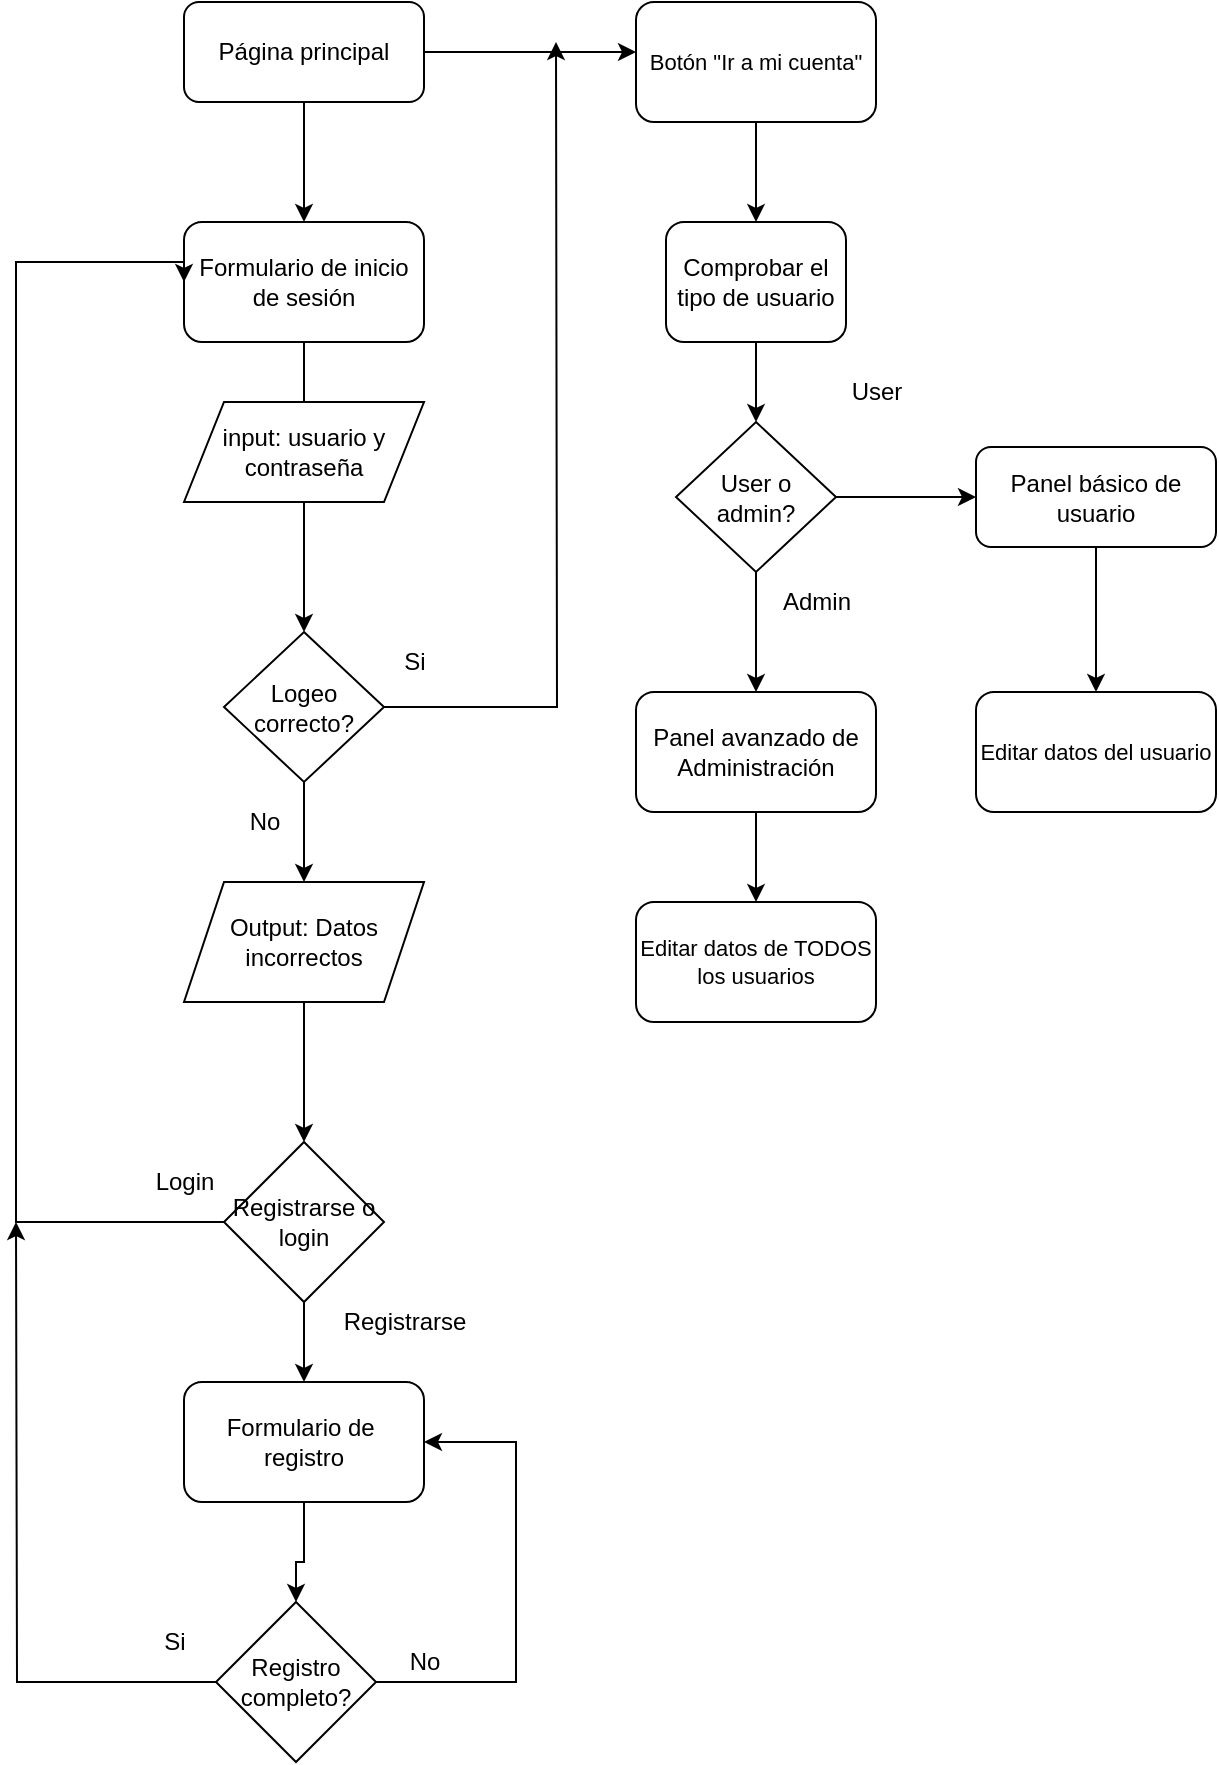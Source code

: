 <mxfile version="20.8.16" type="device"><diagram id="C5RBs43oDa-KdzZeNtuy" name="Page-1"><mxGraphModel dx="1674" dy="756" grid="1" gridSize="10" guides="1" tooltips="1" connect="1" arrows="1" fold="1" page="1" pageScale="1" pageWidth="827" pageHeight="1169" math="0" shadow="0"><root><mxCell id="WIyWlLk6GJQsqaUBKTNV-0"/><mxCell id="WIyWlLk6GJQsqaUBKTNV-1" parent="WIyWlLk6GJQsqaUBKTNV-0"/><mxCell id="cd-6LeoTyuYBR-sNcE9f-2" value="" style="edgeStyle=orthogonalEdgeStyle;rounded=0;orthogonalLoop=1;jettySize=auto;html=1;" parent="WIyWlLk6GJQsqaUBKTNV-1" source="cd-6LeoTyuYBR-sNcE9f-0" target="cd-6LeoTyuYBR-sNcE9f-1" edge="1"><mxGeometry relative="1" as="geometry"/></mxCell><mxCell id="vFF8hNo_dbuCOTGZSvKU-0" style="edgeStyle=orthogonalEdgeStyle;rounded=0;orthogonalLoop=1;jettySize=auto;html=1;exitX=1;exitY=0.5;exitDx=0;exitDy=0;" edge="1" parent="WIyWlLk6GJQsqaUBKTNV-1" source="cd-6LeoTyuYBR-sNcE9f-0"><mxGeometry relative="1" as="geometry"><mxPoint x="510" y="35" as="targetPoint"/></mxGeometry></mxCell><mxCell id="cd-6LeoTyuYBR-sNcE9f-0" value="Página principal" style="rounded=1;whiteSpace=wrap;html=1;" parent="WIyWlLk6GJQsqaUBKTNV-1" vertex="1"><mxGeometry x="284" y="10" width="120" height="50" as="geometry"/></mxCell><mxCell id="cd-6LeoTyuYBR-sNcE9f-4" value="" style="edgeStyle=orthogonalEdgeStyle;rounded=0;orthogonalLoop=1;jettySize=auto;html=1;" parent="WIyWlLk6GJQsqaUBKTNV-1" source="cd-6LeoTyuYBR-sNcE9f-1" edge="1"><mxGeometry relative="1" as="geometry"><mxPoint x="344" y="230" as="targetPoint"/></mxGeometry></mxCell><mxCell id="cd-6LeoTyuYBR-sNcE9f-1" value="Formulario de inicio de sesión" style="whiteSpace=wrap;html=1;rounded=1;" parent="WIyWlLk6GJQsqaUBKTNV-1" vertex="1"><mxGeometry x="284" y="120" width="120" height="60" as="geometry"/></mxCell><mxCell id="cd-6LeoTyuYBR-sNcE9f-8" value="" style="edgeStyle=orthogonalEdgeStyle;rounded=0;orthogonalLoop=1;jettySize=auto;html=1;" parent="WIyWlLk6GJQsqaUBKTNV-1" source="cd-6LeoTyuYBR-sNcE9f-5" target="cd-6LeoTyuYBR-sNcE9f-7" edge="1"><mxGeometry relative="1" as="geometry"/></mxCell><mxCell id="cd-6LeoTyuYBR-sNcE9f-5" value="input: usuario y contraseña" style="shape=parallelogram;perimeter=parallelogramPerimeter;whiteSpace=wrap;html=1;fixedSize=1;" parent="WIyWlLk6GJQsqaUBKTNV-1" vertex="1"><mxGeometry x="284" y="210" width="120" height="50" as="geometry"/></mxCell><mxCell id="vFF8hNo_dbuCOTGZSvKU-1" style="edgeStyle=orthogonalEdgeStyle;rounded=0;orthogonalLoop=1;jettySize=auto;html=1;exitX=1;exitY=0.5;exitDx=0;exitDy=0;" edge="1" parent="WIyWlLk6GJQsqaUBKTNV-1" source="cd-6LeoTyuYBR-sNcE9f-7"><mxGeometry relative="1" as="geometry"><mxPoint x="470" y="30" as="targetPoint"/></mxGeometry></mxCell><mxCell id="cd-6LeoTyuYBR-sNcE9f-7" value="Logeo correcto?" style="rhombus;whiteSpace=wrap;html=1;" parent="WIyWlLk6GJQsqaUBKTNV-1" vertex="1"><mxGeometry x="304" y="325" width="80" height="75" as="geometry"/></mxCell><mxCell id="cd-6LeoTyuYBR-sNcE9f-9" value="Si" style="text;html=1;align=center;verticalAlign=middle;resizable=0;points=[];autosize=1;strokeColor=none;fillColor=none;" parent="WIyWlLk6GJQsqaUBKTNV-1" vertex="1"><mxGeometry x="384" y="325" width="30" height="30" as="geometry"/></mxCell><mxCell id="cd-6LeoTyuYBR-sNcE9f-10" value="No" style="text;html=1;align=center;verticalAlign=middle;resizable=0;points=[];autosize=1;strokeColor=none;fillColor=none;" parent="WIyWlLk6GJQsqaUBKTNV-1" vertex="1"><mxGeometry x="304" y="405" width="40" height="30" as="geometry"/></mxCell><mxCell id="cd-6LeoTyuYBR-sNcE9f-18" value="" style="edgeStyle=orthogonalEdgeStyle;rounded=0;orthogonalLoop=1;jettySize=auto;html=1;" parent="WIyWlLk6GJQsqaUBKTNV-1" source="cd-6LeoTyuYBR-sNcE9f-11" target="cd-6LeoTyuYBR-sNcE9f-17" edge="1"><mxGeometry relative="1" as="geometry"/></mxCell><mxCell id="cd-6LeoTyuYBR-sNcE9f-11" value="Output: Datos incorrectos" style="shape=parallelogram;perimeter=parallelogramPerimeter;whiteSpace=wrap;html=1;fixedSize=1;" parent="WIyWlLk6GJQsqaUBKTNV-1" vertex="1"><mxGeometry x="284" y="450" width="120" height="60" as="geometry"/></mxCell><mxCell id="cd-6LeoTyuYBR-sNcE9f-16" value="" style="endArrow=classic;html=1;rounded=0;" parent="WIyWlLk6GJQsqaUBKTNV-1" edge="1"><mxGeometry width="50" height="50" relative="1" as="geometry"><mxPoint x="344" y="400" as="sourcePoint"/><mxPoint x="344" y="450" as="targetPoint"/><Array as="points"><mxPoint x="344" y="420"/></Array></mxGeometry></mxCell><mxCell id="cd-6LeoTyuYBR-sNcE9f-19" style="edgeStyle=orthogonalEdgeStyle;rounded=0;orthogonalLoop=1;jettySize=auto;html=1;exitX=0;exitY=0.5;exitDx=0;exitDy=0;entryX=0;entryY=0.5;entryDx=0;entryDy=0;" parent="WIyWlLk6GJQsqaUBKTNV-1" source="cd-6LeoTyuYBR-sNcE9f-17" target="cd-6LeoTyuYBR-sNcE9f-1" edge="1"><mxGeometry relative="1" as="geometry"><Array as="points"><mxPoint x="200" y="620"/><mxPoint x="200" y="140"/><mxPoint x="284" y="140"/></Array></mxGeometry></mxCell><mxCell id="cd-6LeoTyuYBR-sNcE9f-24" style="edgeStyle=orthogonalEdgeStyle;rounded=0;orthogonalLoop=1;jettySize=auto;html=1;exitX=0.5;exitY=1;exitDx=0;exitDy=0;" parent="WIyWlLk6GJQsqaUBKTNV-1" source="cd-6LeoTyuYBR-sNcE9f-17" target="cd-6LeoTyuYBR-sNcE9f-22" edge="1"><mxGeometry relative="1" as="geometry"/></mxCell><mxCell id="cd-6LeoTyuYBR-sNcE9f-17" value="Registrarse o login" style="rhombus;whiteSpace=wrap;html=1;" parent="WIyWlLk6GJQsqaUBKTNV-1" vertex="1"><mxGeometry x="304" y="580" width="80" height="80" as="geometry"/></mxCell><mxCell id="cd-6LeoTyuYBR-sNcE9f-20" value="Login" style="text;html=1;align=center;verticalAlign=middle;resizable=0;points=[];autosize=1;strokeColor=none;fillColor=none;" parent="WIyWlLk6GJQsqaUBKTNV-1" vertex="1"><mxGeometry x="259" y="585" width="50" height="30" as="geometry"/></mxCell><mxCell id="cd-6LeoTyuYBR-sNcE9f-21" value="Registrarse" style="text;html=1;align=center;verticalAlign=middle;resizable=0;points=[];autosize=1;strokeColor=none;fillColor=none;" parent="WIyWlLk6GJQsqaUBKTNV-1" vertex="1"><mxGeometry x="354" y="655" width="80" height="30" as="geometry"/></mxCell><mxCell id="cd-6LeoTyuYBR-sNcE9f-26" style="edgeStyle=orthogonalEdgeStyle;rounded=0;orthogonalLoop=1;jettySize=auto;html=1;exitX=0.5;exitY=1;exitDx=0;exitDy=0;entryX=0.5;entryY=0;entryDx=0;entryDy=0;" parent="WIyWlLk6GJQsqaUBKTNV-1" source="cd-6LeoTyuYBR-sNcE9f-22" target="cd-6LeoTyuYBR-sNcE9f-25" edge="1"><mxGeometry relative="1" as="geometry"><Array as="points"><mxPoint x="344" y="790"/><mxPoint x="340" y="790"/></Array></mxGeometry></mxCell><mxCell id="cd-6LeoTyuYBR-sNcE9f-22" value="Formulario de&amp;nbsp; registro" style="whiteSpace=wrap;html=1;rounded=1;" parent="WIyWlLk6GJQsqaUBKTNV-1" vertex="1"><mxGeometry x="284" y="700" width="120" height="60" as="geometry"/></mxCell><mxCell id="cd-6LeoTyuYBR-sNcE9f-29" style="edgeStyle=orthogonalEdgeStyle;rounded=0;orthogonalLoop=1;jettySize=auto;html=1;exitX=1;exitY=0.5;exitDx=0;exitDy=0;entryX=1;entryY=0.5;entryDx=0;entryDy=0;" parent="WIyWlLk6GJQsqaUBKTNV-1" source="cd-6LeoTyuYBR-sNcE9f-25" target="cd-6LeoTyuYBR-sNcE9f-22" edge="1"><mxGeometry relative="1" as="geometry"><Array as="points"><mxPoint x="450" y="850"/><mxPoint x="450" y="730"/></Array></mxGeometry></mxCell><mxCell id="cd-6LeoTyuYBR-sNcE9f-30" style="edgeStyle=orthogonalEdgeStyle;rounded=0;orthogonalLoop=1;jettySize=auto;html=1;exitX=0;exitY=0.5;exitDx=0;exitDy=0;" parent="WIyWlLk6GJQsqaUBKTNV-1" source="cd-6LeoTyuYBR-sNcE9f-25" edge="1"><mxGeometry relative="1" as="geometry"><mxPoint x="200" y="620" as="targetPoint"/></mxGeometry></mxCell><mxCell id="cd-6LeoTyuYBR-sNcE9f-25" value="Registro completo?" style="rhombus;whiteSpace=wrap;html=1;" parent="WIyWlLk6GJQsqaUBKTNV-1" vertex="1"><mxGeometry x="300" y="810" width="80" height="80" as="geometry"/></mxCell><mxCell id="cd-6LeoTyuYBR-sNcE9f-27" value="Si" style="text;html=1;align=center;verticalAlign=middle;resizable=0;points=[];autosize=1;strokeColor=none;fillColor=none;" parent="WIyWlLk6GJQsqaUBKTNV-1" vertex="1"><mxGeometry x="264" y="815" width="30" height="30" as="geometry"/></mxCell><mxCell id="cd-6LeoTyuYBR-sNcE9f-28" value="No" style="text;html=1;align=center;verticalAlign=middle;resizable=0;points=[];autosize=1;strokeColor=none;fillColor=none;" parent="WIyWlLk6GJQsqaUBKTNV-1" vertex="1"><mxGeometry x="384" y="825" width="40" height="30" as="geometry"/></mxCell><mxCell id="vFF8hNo_dbuCOTGZSvKU-8" style="edgeStyle=orthogonalEdgeStyle;rounded=0;orthogonalLoop=1;jettySize=auto;html=1;exitX=0.5;exitY=1;exitDx=0;exitDy=0;entryX=0.5;entryY=0;entryDx=0;entryDy=0;" edge="1" parent="WIyWlLk6GJQsqaUBKTNV-1" source="cd-6LeoTyuYBR-sNcE9f-32" target="vFF8hNo_dbuCOTGZSvKU-4"><mxGeometry relative="1" as="geometry"/></mxCell><mxCell id="cd-6LeoTyuYBR-sNcE9f-32" value="Comprobar el tipo de usuario" style="rounded=1;whiteSpace=wrap;html=1;" parent="WIyWlLk6GJQsqaUBKTNV-1" vertex="1"><mxGeometry x="525" y="120" width="90" height="60" as="geometry"/></mxCell><mxCell id="cd-6LeoTyuYBR-sNcE9f-34" value="User" style="text;html=1;align=center;verticalAlign=middle;resizable=0;points=[];autosize=1;strokeColor=none;fillColor=none;" parent="WIyWlLk6GJQsqaUBKTNV-1" vertex="1"><mxGeometry x="605" y="190" width="50" height="30" as="geometry"/></mxCell><mxCell id="cd-6LeoTyuYBR-sNcE9f-35" value="Admin" style="text;html=1;align=center;verticalAlign=middle;resizable=0;points=[];autosize=1;strokeColor=none;fillColor=none;" parent="WIyWlLk6GJQsqaUBKTNV-1" vertex="1"><mxGeometry x="570" y="295" width="60" height="30" as="geometry"/></mxCell><mxCell id="vFF8hNo_dbuCOTGZSvKU-11" style="edgeStyle=orthogonalEdgeStyle;rounded=0;orthogonalLoop=1;jettySize=auto;html=1;exitX=0.5;exitY=1;exitDx=0;exitDy=0;entryX=0.5;entryY=0;entryDx=0;entryDy=0;" edge="1" parent="WIyWlLk6GJQsqaUBKTNV-1" source="cd-6LeoTyuYBR-sNcE9f-37" target="vFF8hNo_dbuCOTGZSvKU-6"><mxGeometry relative="1" as="geometry"/></mxCell><mxCell id="cd-6LeoTyuYBR-sNcE9f-37" value="Panel avanzado de Administración" style="rounded=1;whiteSpace=wrap;html=1;" parent="WIyWlLk6GJQsqaUBKTNV-1" vertex="1"><mxGeometry x="510" y="355" width="120" height="60" as="geometry"/></mxCell><mxCell id="vFF8hNo_dbuCOTGZSvKU-12" style="edgeStyle=orthogonalEdgeStyle;rounded=0;orthogonalLoop=1;jettySize=auto;html=1;exitX=0.5;exitY=1;exitDx=0;exitDy=0;entryX=0.5;entryY=0;entryDx=0;entryDy=0;" edge="1" parent="WIyWlLk6GJQsqaUBKTNV-1" source="cd-6LeoTyuYBR-sNcE9f-38" target="vFF8hNo_dbuCOTGZSvKU-5"><mxGeometry relative="1" as="geometry"/></mxCell><mxCell id="cd-6LeoTyuYBR-sNcE9f-38" value="Panel básico de usuario" style="rounded=1;whiteSpace=wrap;html=1;" parent="WIyWlLk6GJQsqaUBKTNV-1" vertex="1"><mxGeometry x="680" y="232.5" width="120" height="50" as="geometry"/></mxCell><mxCell id="vFF8hNo_dbuCOTGZSvKU-7" style="edgeStyle=orthogonalEdgeStyle;rounded=0;orthogonalLoop=1;jettySize=auto;html=1;exitX=0.5;exitY=1;exitDx=0;exitDy=0;entryX=0.5;entryY=0;entryDx=0;entryDy=0;" edge="1" parent="WIyWlLk6GJQsqaUBKTNV-1" source="vFF8hNo_dbuCOTGZSvKU-3" target="cd-6LeoTyuYBR-sNcE9f-32"><mxGeometry relative="1" as="geometry"/></mxCell><mxCell id="vFF8hNo_dbuCOTGZSvKU-3" value="Botón &quot;Ir a mi cuenta&quot;" style="rounded=1;whiteSpace=wrap;html=1;fontSize=11;" vertex="1" parent="WIyWlLk6GJQsqaUBKTNV-1"><mxGeometry x="510" y="10" width="120" height="60" as="geometry"/></mxCell><mxCell id="vFF8hNo_dbuCOTGZSvKU-9" style="edgeStyle=orthogonalEdgeStyle;rounded=0;orthogonalLoop=1;jettySize=auto;html=1;exitX=1;exitY=0.5;exitDx=0;exitDy=0;entryX=0;entryY=0.5;entryDx=0;entryDy=0;" edge="1" parent="WIyWlLk6GJQsqaUBKTNV-1" source="vFF8hNo_dbuCOTGZSvKU-4" target="cd-6LeoTyuYBR-sNcE9f-38"><mxGeometry relative="1" as="geometry"/></mxCell><mxCell id="vFF8hNo_dbuCOTGZSvKU-10" style="edgeStyle=orthogonalEdgeStyle;rounded=0;orthogonalLoop=1;jettySize=auto;html=1;exitX=0.5;exitY=1;exitDx=0;exitDy=0;entryX=0.5;entryY=0;entryDx=0;entryDy=0;" edge="1" parent="WIyWlLk6GJQsqaUBKTNV-1" source="vFF8hNo_dbuCOTGZSvKU-4" target="cd-6LeoTyuYBR-sNcE9f-37"><mxGeometry relative="1" as="geometry"/></mxCell><mxCell id="vFF8hNo_dbuCOTGZSvKU-4" value="User o admin?" style="rhombus;whiteSpace=wrap;html=1;" vertex="1" parent="WIyWlLk6GJQsqaUBKTNV-1"><mxGeometry x="530" y="220" width="80" height="75" as="geometry"/></mxCell><mxCell id="vFF8hNo_dbuCOTGZSvKU-5" value="Editar datos del usuario" style="rounded=1;whiteSpace=wrap;html=1;fontSize=11;" vertex="1" parent="WIyWlLk6GJQsqaUBKTNV-1"><mxGeometry x="680" y="355" width="120" height="60" as="geometry"/></mxCell><mxCell id="vFF8hNo_dbuCOTGZSvKU-6" value="Editar datos de TODOS los usuarios" style="rounded=1;whiteSpace=wrap;html=1;fontSize=11;" vertex="1" parent="WIyWlLk6GJQsqaUBKTNV-1"><mxGeometry x="510" y="460" width="120" height="60" as="geometry"/></mxCell></root></mxGraphModel></diagram></mxfile>
